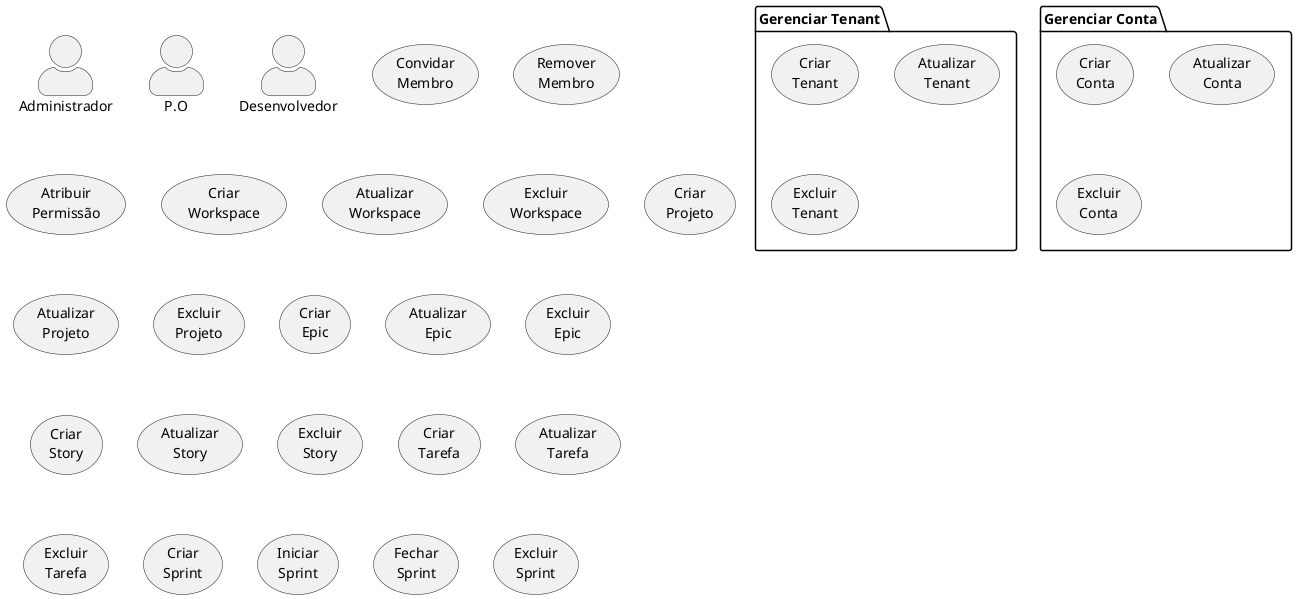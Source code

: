 @startuml ""
' http://www.plantuml.com/plantuml/uml/SoWkIImgAStDuUBISCiiAYvHA2rEJKuiJjNaqd3Coo_9I2s2YoWa5YjeX3eRQN91HHH2dOtXR0sVnEAIc3nanQ7E9bnS3gbvAI3p0G00
skinparam TextAlign center
skinparam actorStyle awesome

actor Administrador as adm
actor P.O as po
actor Desenvolvedor as dev

package "Gerenciar Tenant" {
  usecase "Criar\nTenant" as createTenant
  usecase "Atualizar\nTenant" as updateTenant
  usecase "Excluir\nTenant" as deleteTenant
}

package "Gerenciar Conta" {
  usecase "Criar\nConta" as createAccount
  usecase "Atualizar\nConta" as updateAccount
  usecase "Excluir\nConta" as deleteAccount
}

usecase "Convidar\nMembro" as inviteMember
usecase "Remover\nMembro" as removeMember
usecase "Atribuir\nPermissão" as setPermission

usecase "Criar\nWorkspace" as createWorkspace
usecase "Atualizar\nWorkspace" as updateWorkspace
usecase "Excluir\nWorkspace" as deleteWorkspace

usecase "Criar\nProjeto" as createProject
usecase "Atualizar\nProjeto" as updateProject
usecase "Excluir\nProjeto" as deleteProject

usecase "Criar\nEpic" as createEpic
usecase "Atualizar\nEpic" as updateEpic
usecase "Excluir\nEpic" as deleteEpic

usecase "Criar\nStory" as createStory
usecase "Atualizar\nStory" as updateStory
usecase "Excluir\nStory" as deleteStory

usecase "Criar\nTarefa" as createTask
usecase "Atualizar\nTarefa" as updateTask
usecase "Excluir\nTarefa" as deleteTask

usecase "Criar\nSprint" as createSprint
usecase "Iniciar\nSprint" as openSprint
usecase "Fechar\nSprint" as closeSprint
usecase "Excluir\nSprint" as deleteSprint

'Quando concluir todas tarefas de um recurso, deve automaticamente concluir o Recurso, e quando concluir todos os recursos de Epic, deve concluir o Epi
'Criar um grafico de gantt baseado nas tarefas

@enduml

